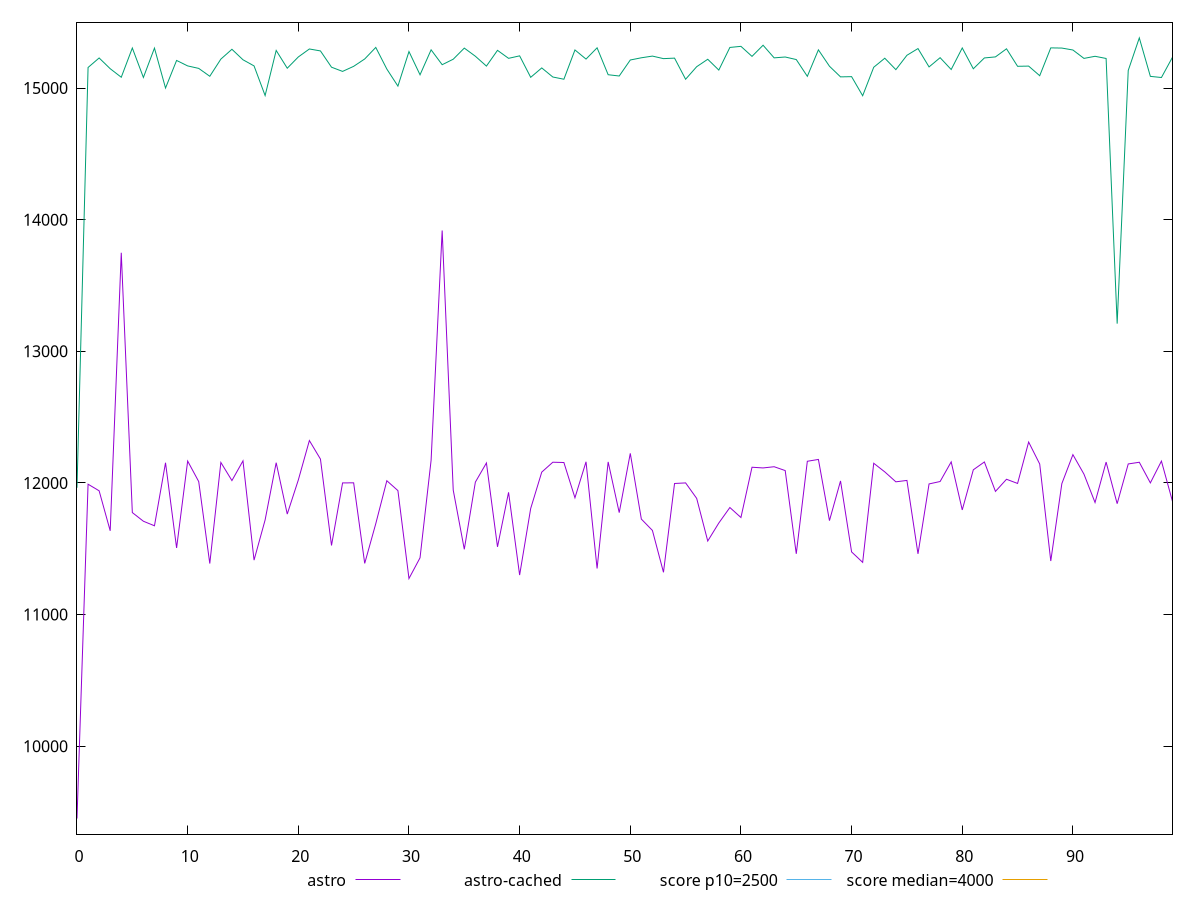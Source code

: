 reset

$astro <<EOF
0 9449.958999999999
1 11990.185999999998
2 11939.9755
3 11636.159
4 13748.761000000002
5 11774.724999999999
6 11708.844500000001
7 11674.26
8 12153.132000000001
9 11505.820500000002
10 12166.071
11 12010.096000000001
12 11387.316499999997
13 12155.550499999998
14 12017.8705
15 12167.616999999998
16 11413.329000000002
17 11718.682499999999
18 12153.679500000002
19 11763.304
20 12022.07
21 12321.873
22 12181.0945
23 11524.857
24 11999.938999999998
25 12000.7755
26 11388.5245
27 11690.202000000001
28 12016.622000000001
29 11941.567500000001
30 11273.456
31 11431.073
32 12172.2965
33 13917.8065
34 11945.283
35 11495.7175
36 12006.0315
37 12151.592
38 11514.148999999998
39 11928.390500000001
40 11299.9565
41 11805.813999999998
42 12082.091499999997
43 12157.244000000002
44 12155.0655
45 11886.994499999999
46 12160.533
47 11349.9375
48 12159.557999999999
49 11774.370499999997
50 12224.699000000004
51 11725.196500000002
52 11638.884
53 11320.8405
54 11995.694
55 12000.068499999998
56 11882.476500000002
57 11558.581499999998
58 11695.2575
59 11813.068
60 11737.136
61 12119.1315
62 12113.84
63 12123.023500000001
64 12093.847500000002
65 11461.270499999997
66 12164.429499999998
67 12178.376
68 11713.4105
69 12014.986
70 11475.792999999998
71 11396.418000000001
72 12149.371499999997
73 12083.753
74 12008.301500000001
75 12018.953000000001
76 11460.965999999999
77 11992.3425
78 12010.717999999999
79 12159.84
80 11794.7945
81 12099.609
82 12159.2535
83 11935.539
84 12027.709
85 11995.966499999999
86 12310.6405
87 12143.4025
88 11406.754499999997
89 11994.522
90 12214.740000000002
91 12066.438999999997
92 11851.198499999999
93 12158.336999999998
94 11842.091
95 12144.180999999997
96 12156.9565
97 12000.220500000001
98 12165.723999999998
99 11859.0985
EOF

$astroCached <<EOF
0 11963.312000000002
1 15156.633000000002
2 15228.951500000003
3 15147.390000000001
4 15082.43635
5 15304.567500000001
6 15080.81785
7 15303.887
8 15000.5985
9 15210.077499999998
10 15168.594550000002
11 15149.708000000002
12 15089.836
13 15220.266499999998
14 15294.898999999998
15 15215.226
16 15168.493
17 14943.402750000003
18 15286.114000000001
19 15151.047499999997
20 15236.581900000001
21 15297.2685
22 15282.459499999997
23 15158.866500000002
24 15126.8275
25 15165.359650000002
26 15221.272
27 15309.044999999998
28 15144.662999999997
29 15015.121500000001
30 15277.646
31 15100.989049999998
32 15290.895
33 15177.86605
34 15219.465500000002
35 15303.917
36 15242.151499999998
37 15167.2535
38 15286.900000000001
39 15226.1535
40 15245.0405
41 15081.916500000001
42 15153.246500000003
43 15084.276999999998
44 15067.365999999998
45 15289.868499999997
46 15220.550499999998
47 15306.029999999995
48 15101.640900000002
49 15091.858999999997
50 15213.4875
51 15230.361500000003
52 15243.196999999996
53 15223.897500000001
54 15227.698499999999
55 15067.3815
56 15162.5385
57 15219.0245
58 15136.9225
59 15308.941499999997
60 15317.315999999997
61 15241.014999999996
62 15325.770499999997
63 15229.798999999999
64 15236.270499999999
65 15216.899500000003
66 15089.45965
67 15290.5245
68 15166.1555
69 15085.249799999998
70 15086.988000000001
71 14941.964
72 15158.413000000002
73 15227.039999999999
74 15140.3165
75 15249.357999999997
76 15300.3575
77 15160.906499999997
78 15231.104500000001
79 15141.231
80 15305.0245
81 15146.9045
82 15229.139499999997
83 15237.099000000002
84 15298.601999999999
85 15165.647999999997
86 15167.175500000001
87 15094.168349999998
88 15305.6605
89 15304.135999999999
90 15289.4615
91 15225.702000000001
92 15241.635500000002
93 15225.1535
94 13210.142500000002
95 15134.1345
96 15381.359
97 15089.131500000001
98 15080.444000000001
99 15234.753500000003
EOF

set key outside below
set xrange [0:99]
set yrange [9331.330999999998:15499.987000000001]
set trange [9331.330999999998:15499.987000000001]
set terminal svg size 640, 520 enhanced background rgb 'white'
set output "reports/report_00033_2021-03-01T14-23-16.841Z/largest-contentful-paint/comparison/line/0_vs_1.svg"

plot $astro title "astro" with line, \
     $astroCached title "astro-cached" with line, \
     2500 title "score p10=2500", \
     4000 title "score median=4000"

reset

